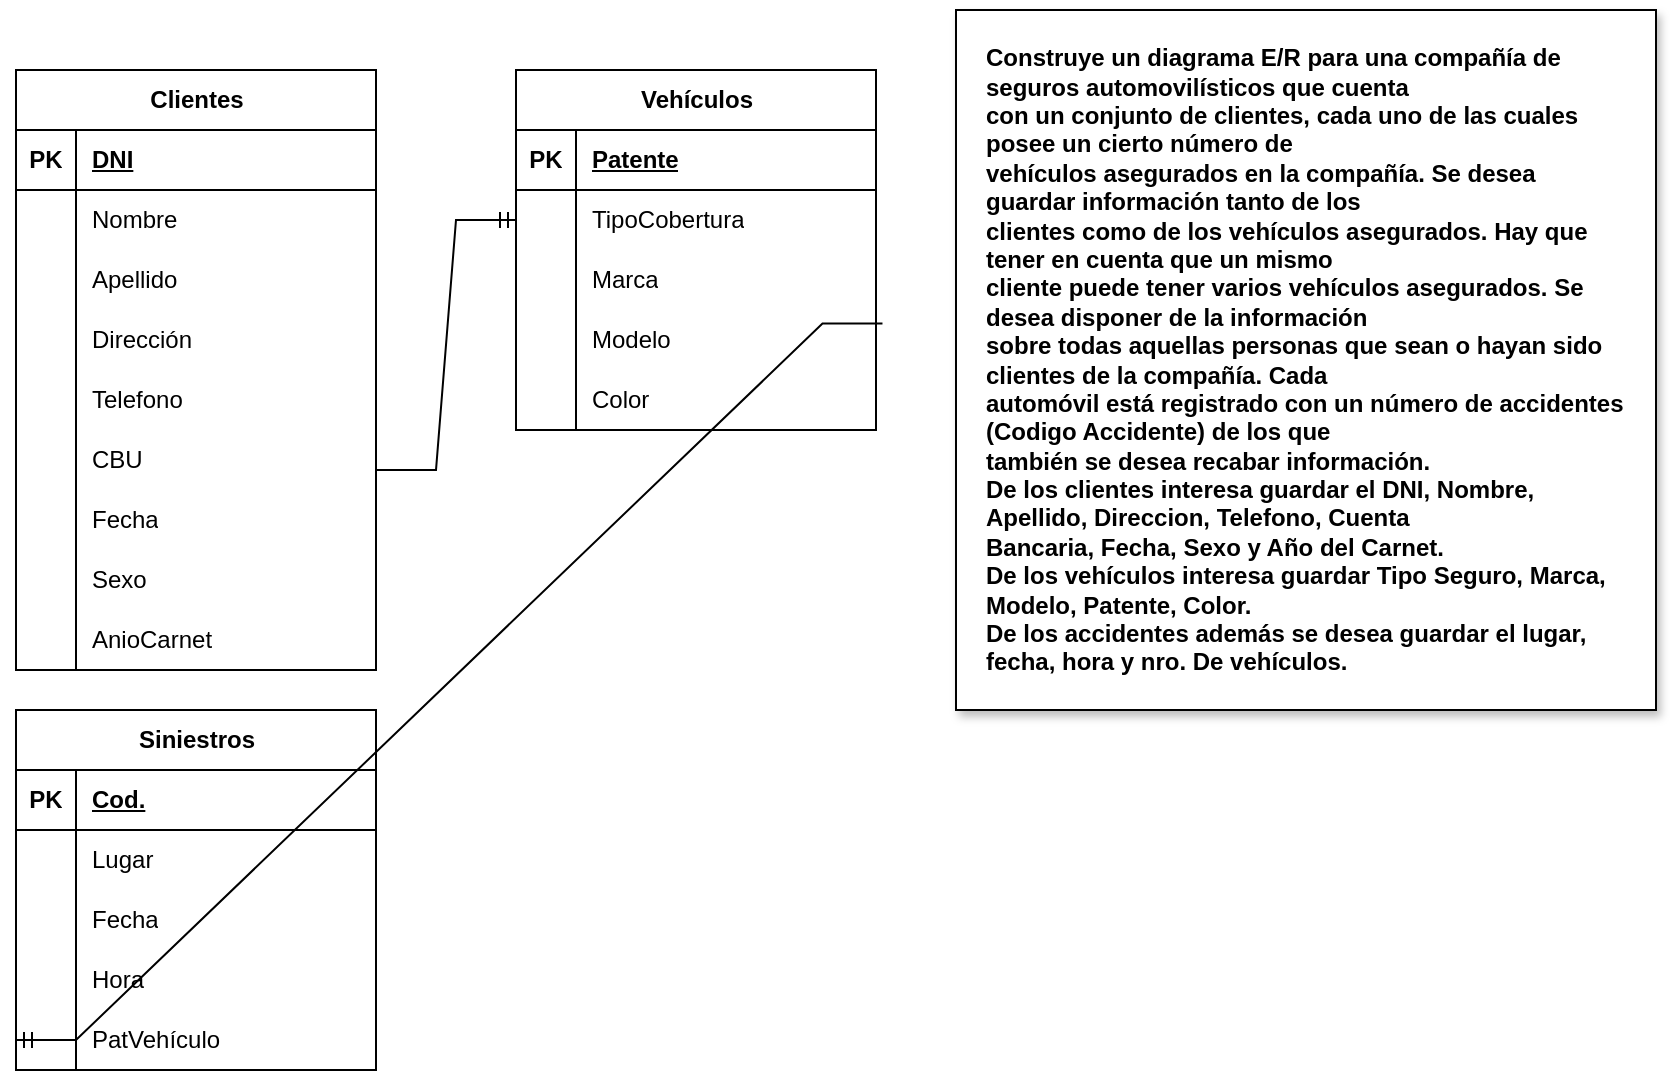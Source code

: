 <mxfile version="24.2.1" type="github">
  <diagram name="Página-1" id="AFvfH_awPlKdSHMfEjrA">
    <mxGraphModel dx="1050" dy="522" grid="1" gridSize="10" guides="1" tooltips="1" connect="1" arrows="1" fold="1" page="1" pageScale="1" pageWidth="850" pageHeight="1100" math="0" shadow="0">
      <root>
        <mxCell id="0" />
        <mxCell id="1" parent="0" />
        <mxCell id="-sJQpEUkjAd0nVUXK8EC-2" value="Construye un diagrama E/R para una compañía de seguros automovilísticos que cuenta&lt;br style=&quot;padding: 0px; margin: 0px;&quot;&gt;con un conjunto de clientes, cada uno de las cuales posee un cierto número de&lt;br style=&quot;padding: 0px; margin: 0px;&quot;&gt;vehículos asegurados en la compañía. Se desea guardar información tanto de los&lt;br style=&quot;padding: 0px; margin: 0px;&quot;&gt;clientes como de los vehículos asegurados. Hay que tener en cuenta que un mismo&lt;br style=&quot;padding: 0px; margin: 0px;&quot;&gt;cliente puede tener varios vehículos asegurados. Se desea disponer de la información&lt;br style=&quot;padding: 0px; margin: 0px;&quot;&gt;sobre todas aquellas personas que sean o hayan sido clientes de la compañía. Cada&lt;br style=&quot;padding: 0px; margin: 0px;&quot;&gt;automóvil está registrado con un número de accidentes (Codigo Accidente) de los que&lt;br style=&quot;padding: 0px; margin: 0px;&quot;&gt;también se desea recabar información.&lt;br style=&quot;padding: 0px; margin: 0px;&quot;&gt;De los clientes interesa guardar el DNI, Nombre, Apellido, Direccion, Telefono, Cuenta&lt;br style=&quot;padding: 0px; margin: 0px;&quot;&gt;Bancaria, Fecha, Sexo y Año del Carnet.&lt;br style=&quot;padding: 0px; margin: 0px;&quot;&gt;De los vehículos interesa guardar Tipo Seguro, Marca, Modelo, Patente, Color.&lt;br style=&quot;padding: 0px; margin: 0px;&quot;&gt;De los accidentes además se desea guardar el lugar, fecha, hora y nro. De vehículos." style="text;html=1;align=left;verticalAlign=middle;whiteSpace=wrap;rounded=0;fontFamily=Helvetica;fontSize=12;fontColor=default;fontStyle=1;fillColor=default;strokeColor=default;perimeterSpacing=0;glass=0;shadow=1;spacingTop=0;spacing=15;" vertex="1" parent="1">
          <mxGeometry x="490" y="10" width="350" height="350" as="geometry" />
        </mxCell>
        <mxCell id="-sJQpEUkjAd0nVUXK8EC-16" value="Siniestros" style="shape=table;startSize=30;container=1;collapsible=1;childLayout=tableLayout;fixedRows=1;rowLines=0;fontStyle=1;align=center;resizeLast=1;html=1;" vertex="1" parent="1">
          <mxGeometry x="20" y="360" width="180" height="180" as="geometry" />
        </mxCell>
        <mxCell id="-sJQpEUkjAd0nVUXK8EC-17" value="" style="shape=tableRow;horizontal=0;startSize=0;swimlaneHead=0;swimlaneBody=0;fillColor=none;collapsible=0;dropTarget=0;points=[[0,0.5],[1,0.5]];portConstraint=eastwest;top=0;left=0;right=0;bottom=1;" vertex="1" parent="-sJQpEUkjAd0nVUXK8EC-16">
          <mxGeometry y="30" width="180" height="30" as="geometry" />
        </mxCell>
        <mxCell id="-sJQpEUkjAd0nVUXK8EC-18" value="PK" style="shape=partialRectangle;connectable=0;fillColor=none;top=0;left=0;bottom=0;right=0;fontStyle=1;overflow=hidden;whiteSpace=wrap;html=1;" vertex="1" parent="-sJQpEUkjAd0nVUXK8EC-17">
          <mxGeometry width="30" height="30" as="geometry">
            <mxRectangle width="30" height="30" as="alternateBounds" />
          </mxGeometry>
        </mxCell>
        <mxCell id="-sJQpEUkjAd0nVUXK8EC-19" value="Cod." style="shape=partialRectangle;connectable=0;fillColor=none;top=0;left=0;bottom=0;right=0;align=left;spacingLeft=6;fontStyle=5;overflow=hidden;whiteSpace=wrap;html=1;" vertex="1" parent="-sJQpEUkjAd0nVUXK8EC-17">
          <mxGeometry x="30" width="150" height="30" as="geometry">
            <mxRectangle width="150" height="30" as="alternateBounds" />
          </mxGeometry>
        </mxCell>
        <mxCell id="-sJQpEUkjAd0nVUXK8EC-20" value="" style="shape=tableRow;horizontal=0;startSize=0;swimlaneHead=0;swimlaneBody=0;fillColor=none;collapsible=0;dropTarget=0;points=[[0,0.5],[1,0.5]];portConstraint=eastwest;top=0;left=0;right=0;bottom=0;" vertex="1" parent="-sJQpEUkjAd0nVUXK8EC-16">
          <mxGeometry y="60" width="180" height="30" as="geometry" />
        </mxCell>
        <mxCell id="-sJQpEUkjAd0nVUXK8EC-21" value="" style="shape=partialRectangle;connectable=0;fillColor=none;top=0;left=0;bottom=0;right=0;editable=1;overflow=hidden;whiteSpace=wrap;html=1;" vertex="1" parent="-sJQpEUkjAd0nVUXK8EC-20">
          <mxGeometry width="30" height="30" as="geometry">
            <mxRectangle width="30" height="30" as="alternateBounds" />
          </mxGeometry>
        </mxCell>
        <mxCell id="-sJQpEUkjAd0nVUXK8EC-22" value="Lugar" style="shape=partialRectangle;connectable=0;fillColor=none;top=0;left=0;bottom=0;right=0;align=left;spacingLeft=6;overflow=hidden;whiteSpace=wrap;html=1;" vertex="1" parent="-sJQpEUkjAd0nVUXK8EC-20">
          <mxGeometry x="30" width="150" height="30" as="geometry">
            <mxRectangle width="150" height="30" as="alternateBounds" />
          </mxGeometry>
        </mxCell>
        <mxCell id="-sJQpEUkjAd0nVUXK8EC-23" value="" style="shape=tableRow;horizontal=0;startSize=0;swimlaneHead=0;swimlaneBody=0;fillColor=none;collapsible=0;dropTarget=0;points=[[0,0.5],[1,0.5]];portConstraint=eastwest;top=0;left=0;right=0;bottom=0;" vertex="1" parent="-sJQpEUkjAd0nVUXK8EC-16">
          <mxGeometry y="90" width="180" height="30" as="geometry" />
        </mxCell>
        <mxCell id="-sJQpEUkjAd0nVUXK8EC-24" value="" style="shape=partialRectangle;connectable=0;fillColor=none;top=0;left=0;bottom=0;right=0;editable=1;overflow=hidden;whiteSpace=wrap;html=1;" vertex="1" parent="-sJQpEUkjAd0nVUXK8EC-23">
          <mxGeometry width="30" height="30" as="geometry">
            <mxRectangle width="30" height="30" as="alternateBounds" />
          </mxGeometry>
        </mxCell>
        <mxCell id="-sJQpEUkjAd0nVUXK8EC-25" value="Fecha" style="shape=partialRectangle;connectable=0;fillColor=none;top=0;left=0;bottom=0;right=0;align=left;spacingLeft=6;overflow=hidden;whiteSpace=wrap;html=1;" vertex="1" parent="-sJQpEUkjAd0nVUXK8EC-23">
          <mxGeometry x="30" width="150" height="30" as="geometry">
            <mxRectangle width="150" height="30" as="alternateBounds" />
          </mxGeometry>
        </mxCell>
        <mxCell id="-sJQpEUkjAd0nVUXK8EC-26" value="" style="shape=tableRow;horizontal=0;startSize=0;swimlaneHead=0;swimlaneBody=0;fillColor=none;collapsible=0;dropTarget=0;points=[[0,0.5],[1,0.5]];portConstraint=eastwest;top=0;left=0;right=0;bottom=0;" vertex="1" parent="-sJQpEUkjAd0nVUXK8EC-16">
          <mxGeometry y="120" width="180" height="30" as="geometry" />
        </mxCell>
        <mxCell id="-sJQpEUkjAd0nVUXK8EC-27" value="" style="shape=partialRectangle;connectable=0;fillColor=none;top=0;left=0;bottom=0;right=0;editable=1;overflow=hidden;whiteSpace=wrap;html=1;" vertex="1" parent="-sJQpEUkjAd0nVUXK8EC-26">
          <mxGeometry width="30" height="30" as="geometry">
            <mxRectangle width="30" height="30" as="alternateBounds" />
          </mxGeometry>
        </mxCell>
        <mxCell id="-sJQpEUkjAd0nVUXK8EC-28" value="Hora" style="shape=partialRectangle;connectable=0;fillColor=none;top=0;left=0;bottom=0;right=0;align=left;spacingLeft=6;overflow=hidden;whiteSpace=wrap;html=1;" vertex="1" parent="-sJQpEUkjAd0nVUXK8EC-26">
          <mxGeometry x="30" width="150" height="30" as="geometry">
            <mxRectangle width="150" height="30" as="alternateBounds" />
          </mxGeometry>
        </mxCell>
        <mxCell id="-sJQpEUkjAd0nVUXK8EC-79" style="shape=tableRow;horizontal=0;startSize=0;swimlaneHead=0;swimlaneBody=0;fillColor=none;collapsible=0;dropTarget=0;points=[[0,0.5],[1,0.5]];portConstraint=eastwest;top=0;left=0;right=0;bottom=0;" vertex="1" parent="-sJQpEUkjAd0nVUXK8EC-16">
          <mxGeometry y="150" width="180" height="30" as="geometry" />
        </mxCell>
        <mxCell id="-sJQpEUkjAd0nVUXK8EC-80" style="shape=partialRectangle;connectable=0;fillColor=none;top=0;left=0;bottom=0;right=0;editable=1;overflow=hidden;whiteSpace=wrap;html=1;" vertex="1" parent="-sJQpEUkjAd0nVUXK8EC-79">
          <mxGeometry width="30" height="30" as="geometry">
            <mxRectangle width="30" height="30" as="alternateBounds" />
          </mxGeometry>
        </mxCell>
        <mxCell id="-sJQpEUkjAd0nVUXK8EC-81" value="PatVehículo" style="shape=partialRectangle;connectable=0;fillColor=none;top=0;left=0;bottom=0;right=0;align=left;spacingLeft=6;overflow=hidden;whiteSpace=wrap;html=1;" vertex="1" parent="-sJQpEUkjAd0nVUXK8EC-79">
          <mxGeometry x="30" width="150" height="30" as="geometry">
            <mxRectangle width="150" height="30" as="alternateBounds" />
          </mxGeometry>
        </mxCell>
        <mxCell id="-sJQpEUkjAd0nVUXK8EC-29" value="Vehículos" style="shape=table;startSize=30;container=1;collapsible=1;childLayout=tableLayout;fixedRows=1;rowLines=0;fontStyle=1;align=center;resizeLast=1;html=1;" vertex="1" parent="1">
          <mxGeometry x="270" y="40" width="180" height="180" as="geometry" />
        </mxCell>
        <mxCell id="-sJQpEUkjAd0nVUXK8EC-30" value="" style="shape=tableRow;horizontal=0;startSize=0;swimlaneHead=0;swimlaneBody=0;fillColor=none;collapsible=0;dropTarget=0;points=[[0,0.5],[1,0.5]];portConstraint=eastwest;top=0;left=0;right=0;bottom=1;" vertex="1" parent="-sJQpEUkjAd0nVUXK8EC-29">
          <mxGeometry y="30" width="180" height="30" as="geometry" />
        </mxCell>
        <mxCell id="-sJQpEUkjAd0nVUXK8EC-31" value="PK" style="shape=partialRectangle;connectable=0;fillColor=none;top=0;left=0;bottom=0;right=0;fontStyle=1;overflow=hidden;whiteSpace=wrap;html=1;" vertex="1" parent="-sJQpEUkjAd0nVUXK8EC-30">
          <mxGeometry width="30" height="30" as="geometry">
            <mxRectangle width="30" height="30" as="alternateBounds" />
          </mxGeometry>
        </mxCell>
        <mxCell id="-sJQpEUkjAd0nVUXK8EC-32" value="Patente" style="shape=partialRectangle;connectable=0;fillColor=none;top=0;left=0;bottom=0;right=0;align=left;spacingLeft=6;fontStyle=5;overflow=hidden;whiteSpace=wrap;html=1;" vertex="1" parent="-sJQpEUkjAd0nVUXK8EC-30">
          <mxGeometry x="30" width="150" height="30" as="geometry">
            <mxRectangle width="150" height="30" as="alternateBounds" />
          </mxGeometry>
        </mxCell>
        <mxCell id="-sJQpEUkjAd0nVUXK8EC-33" value="" style="shape=tableRow;horizontal=0;startSize=0;swimlaneHead=0;swimlaneBody=0;fillColor=none;collapsible=0;dropTarget=0;points=[[0,0.5],[1,0.5]];portConstraint=eastwest;top=0;left=0;right=0;bottom=0;" vertex="1" parent="-sJQpEUkjAd0nVUXK8EC-29">
          <mxGeometry y="60" width="180" height="30" as="geometry" />
        </mxCell>
        <mxCell id="-sJQpEUkjAd0nVUXK8EC-34" value="" style="shape=partialRectangle;connectable=0;fillColor=none;top=0;left=0;bottom=0;right=0;editable=1;overflow=hidden;whiteSpace=wrap;html=1;" vertex="1" parent="-sJQpEUkjAd0nVUXK8EC-33">
          <mxGeometry width="30" height="30" as="geometry">
            <mxRectangle width="30" height="30" as="alternateBounds" />
          </mxGeometry>
        </mxCell>
        <mxCell id="-sJQpEUkjAd0nVUXK8EC-35" value="TipoCobertura" style="shape=partialRectangle;connectable=0;fillColor=none;top=0;left=0;bottom=0;right=0;align=left;spacingLeft=6;overflow=hidden;whiteSpace=wrap;html=1;" vertex="1" parent="-sJQpEUkjAd0nVUXK8EC-33">
          <mxGeometry x="30" width="150" height="30" as="geometry">
            <mxRectangle width="150" height="30" as="alternateBounds" />
          </mxGeometry>
        </mxCell>
        <mxCell id="-sJQpEUkjAd0nVUXK8EC-36" value="" style="shape=tableRow;horizontal=0;startSize=0;swimlaneHead=0;swimlaneBody=0;fillColor=none;collapsible=0;dropTarget=0;points=[[0,0.5],[1,0.5]];portConstraint=eastwest;top=0;left=0;right=0;bottom=0;" vertex="1" parent="-sJQpEUkjAd0nVUXK8EC-29">
          <mxGeometry y="90" width="180" height="30" as="geometry" />
        </mxCell>
        <mxCell id="-sJQpEUkjAd0nVUXK8EC-37" value="" style="shape=partialRectangle;connectable=0;fillColor=none;top=0;left=0;bottom=0;right=0;editable=1;overflow=hidden;whiteSpace=wrap;html=1;" vertex="1" parent="-sJQpEUkjAd0nVUXK8EC-36">
          <mxGeometry width="30" height="30" as="geometry">
            <mxRectangle width="30" height="30" as="alternateBounds" />
          </mxGeometry>
        </mxCell>
        <mxCell id="-sJQpEUkjAd0nVUXK8EC-38" value="Marca" style="shape=partialRectangle;connectable=0;fillColor=none;top=0;left=0;bottom=0;right=0;align=left;spacingLeft=6;overflow=hidden;whiteSpace=wrap;html=1;" vertex="1" parent="-sJQpEUkjAd0nVUXK8EC-36">
          <mxGeometry x="30" width="150" height="30" as="geometry">
            <mxRectangle width="150" height="30" as="alternateBounds" />
          </mxGeometry>
        </mxCell>
        <mxCell id="-sJQpEUkjAd0nVUXK8EC-39" value="" style="shape=tableRow;horizontal=0;startSize=0;swimlaneHead=0;swimlaneBody=0;fillColor=none;collapsible=0;dropTarget=0;points=[[0,0.5],[1,0.5]];portConstraint=eastwest;top=0;left=0;right=0;bottom=0;" vertex="1" parent="-sJQpEUkjAd0nVUXK8EC-29">
          <mxGeometry y="120" width="180" height="30" as="geometry" />
        </mxCell>
        <mxCell id="-sJQpEUkjAd0nVUXK8EC-40" value="" style="shape=partialRectangle;connectable=0;fillColor=none;top=0;left=0;bottom=0;right=0;editable=1;overflow=hidden;whiteSpace=wrap;html=1;" vertex="1" parent="-sJQpEUkjAd0nVUXK8EC-39">
          <mxGeometry width="30" height="30" as="geometry">
            <mxRectangle width="30" height="30" as="alternateBounds" />
          </mxGeometry>
        </mxCell>
        <mxCell id="-sJQpEUkjAd0nVUXK8EC-41" value="Modelo" style="shape=partialRectangle;connectable=0;fillColor=none;top=0;left=0;bottom=0;right=0;align=left;spacingLeft=6;overflow=hidden;whiteSpace=wrap;html=1;" vertex="1" parent="-sJQpEUkjAd0nVUXK8EC-39">
          <mxGeometry x="30" width="150" height="30" as="geometry">
            <mxRectangle width="150" height="30" as="alternateBounds" />
          </mxGeometry>
        </mxCell>
        <mxCell id="-sJQpEUkjAd0nVUXK8EC-70" style="shape=tableRow;horizontal=0;startSize=0;swimlaneHead=0;swimlaneBody=0;fillColor=none;collapsible=0;dropTarget=0;points=[[0,0.5],[1,0.5]];portConstraint=eastwest;top=0;left=0;right=0;bottom=0;" vertex="1" parent="-sJQpEUkjAd0nVUXK8EC-29">
          <mxGeometry y="150" width="180" height="30" as="geometry" />
        </mxCell>
        <mxCell id="-sJQpEUkjAd0nVUXK8EC-71" style="shape=partialRectangle;connectable=0;fillColor=none;top=0;left=0;bottom=0;right=0;editable=1;overflow=hidden;whiteSpace=wrap;html=1;" vertex="1" parent="-sJQpEUkjAd0nVUXK8EC-70">
          <mxGeometry width="30" height="30" as="geometry">
            <mxRectangle width="30" height="30" as="alternateBounds" />
          </mxGeometry>
        </mxCell>
        <mxCell id="-sJQpEUkjAd0nVUXK8EC-72" value="Color" style="shape=partialRectangle;connectable=0;fillColor=none;top=0;left=0;bottom=0;right=0;align=left;spacingLeft=6;overflow=hidden;whiteSpace=wrap;html=1;" vertex="1" parent="-sJQpEUkjAd0nVUXK8EC-70">
          <mxGeometry x="30" width="150" height="30" as="geometry">
            <mxRectangle width="150" height="30" as="alternateBounds" />
          </mxGeometry>
        </mxCell>
        <mxCell id="-sJQpEUkjAd0nVUXK8EC-42" value="Clientes" style="shape=table;startSize=30;container=1;collapsible=1;childLayout=tableLayout;fixedRows=1;rowLines=0;fontStyle=1;align=center;resizeLast=1;html=1;" vertex="1" parent="1">
          <mxGeometry x="20" y="40" width="180" height="300" as="geometry" />
        </mxCell>
        <mxCell id="-sJQpEUkjAd0nVUXK8EC-43" value="" style="shape=tableRow;horizontal=0;startSize=0;swimlaneHead=0;swimlaneBody=0;fillColor=none;collapsible=0;dropTarget=0;points=[[0,0.5],[1,0.5]];portConstraint=eastwest;top=0;left=0;right=0;bottom=1;" vertex="1" parent="-sJQpEUkjAd0nVUXK8EC-42">
          <mxGeometry y="30" width="180" height="30" as="geometry" />
        </mxCell>
        <mxCell id="-sJQpEUkjAd0nVUXK8EC-44" value="PK" style="shape=partialRectangle;connectable=0;fillColor=none;top=0;left=0;bottom=0;right=0;fontStyle=1;overflow=hidden;whiteSpace=wrap;html=1;" vertex="1" parent="-sJQpEUkjAd0nVUXK8EC-43">
          <mxGeometry width="30" height="30" as="geometry">
            <mxRectangle width="30" height="30" as="alternateBounds" />
          </mxGeometry>
        </mxCell>
        <mxCell id="-sJQpEUkjAd0nVUXK8EC-45" value="DNI" style="shape=partialRectangle;connectable=0;fillColor=none;top=0;left=0;bottom=0;right=0;align=left;spacingLeft=6;fontStyle=5;overflow=hidden;whiteSpace=wrap;html=1;" vertex="1" parent="-sJQpEUkjAd0nVUXK8EC-43">
          <mxGeometry x="30" width="150" height="30" as="geometry">
            <mxRectangle width="150" height="30" as="alternateBounds" />
          </mxGeometry>
        </mxCell>
        <mxCell id="-sJQpEUkjAd0nVUXK8EC-46" value="" style="shape=tableRow;horizontal=0;startSize=0;swimlaneHead=0;swimlaneBody=0;fillColor=none;collapsible=0;dropTarget=0;points=[[0,0.5],[1,0.5]];portConstraint=eastwest;top=0;left=0;right=0;bottom=0;" vertex="1" parent="-sJQpEUkjAd0nVUXK8EC-42">
          <mxGeometry y="60" width="180" height="30" as="geometry" />
        </mxCell>
        <mxCell id="-sJQpEUkjAd0nVUXK8EC-47" value="" style="shape=partialRectangle;connectable=0;fillColor=none;top=0;left=0;bottom=0;right=0;editable=1;overflow=hidden;whiteSpace=wrap;html=1;" vertex="1" parent="-sJQpEUkjAd0nVUXK8EC-46">
          <mxGeometry width="30" height="30" as="geometry">
            <mxRectangle width="30" height="30" as="alternateBounds" />
          </mxGeometry>
        </mxCell>
        <mxCell id="-sJQpEUkjAd0nVUXK8EC-48" value="Nombre" style="shape=partialRectangle;connectable=0;fillColor=none;top=0;left=0;bottom=0;right=0;align=left;spacingLeft=6;overflow=hidden;whiteSpace=wrap;html=1;" vertex="1" parent="-sJQpEUkjAd0nVUXK8EC-46">
          <mxGeometry x="30" width="150" height="30" as="geometry">
            <mxRectangle width="150" height="30" as="alternateBounds" />
          </mxGeometry>
        </mxCell>
        <mxCell id="-sJQpEUkjAd0nVUXK8EC-49" value="" style="shape=tableRow;horizontal=0;startSize=0;swimlaneHead=0;swimlaneBody=0;fillColor=none;collapsible=0;dropTarget=0;points=[[0,0.5],[1,0.5]];portConstraint=eastwest;top=0;left=0;right=0;bottom=0;" vertex="1" parent="-sJQpEUkjAd0nVUXK8EC-42">
          <mxGeometry y="90" width="180" height="30" as="geometry" />
        </mxCell>
        <mxCell id="-sJQpEUkjAd0nVUXK8EC-50" value="" style="shape=partialRectangle;connectable=0;fillColor=none;top=0;left=0;bottom=0;right=0;editable=1;overflow=hidden;whiteSpace=wrap;html=1;" vertex="1" parent="-sJQpEUkjAd0nVUXK8EC-49">
          <mxGeometry width="30" height="30" as="geometry">
            <mxRectangle width="30" height="30" as="alternateBounds" />
          </mxGeometry>
        </mxCell>
        <mxCell id="-sJQpEUkjAd0nVUXK8EC-51" value="Apellido" style="shape=partialRectangle;connectable=0;fillColor=none;top=0;left=0;bottom=0;right=0;align=left;spacingLeft=6;overflow=hidden;whiteSpace=wrap;html=1;" vertex="1" parent="-sJQpEUkjAd0nVUXK8EC-49">
          <mxGeometry x="30" width="150" height="30" as="geometry">
            <mxRectangle width="150" height="30" as="alternateBounds" />
          </mxGeometry>
        </mxCell>
        <mxCell id="-sJQpEUkjAd0nVUXK8EC-52" value="" style="shape=tableRow;horizontal=0;startSize=0;swimlaneHead=0;swimlaneBody=0;fillColor=none;collapsible=0;dropTarget=0;points=[[0,0.5],[1,0.5]];portConstraint=eastwest;top=0;left=0;right=0;bottom=0;" vertex="1" parent="-sJQpEUkjAd0nVUXK8EC-42">
          <mxGeometry y="120" width="180" height="30" as="geometry" />
        </mxCell>
        <mxCell id="-sJQpEUkjAd0nVUXK8EC-53" value="" style="shape=partialRectangle;connectable=0;fillColor=none;top=0;left=0;bottom=0;right=0;editable=1;overflow=hidden;whiteSpace=wrap;html=1;" vertex="1" parent="-sJQpEUkjAd0nVUXK8EC-52">
          <mxGeometry width="30" height="30" as="geometry">
            <mxRectangle width="30" height="30" as="alternateBounds" />
          </mxGeometry>
        </mxCell>
        <mxCell id="-sJQpEUkjAd0nVUXK8EC-54" value="Dirección" style="shape=partialRectangle;connectable=0;fillColor=none;top=0;left=0;bottom=0;right=0;align=left;spacingLeft=6;overflow=hidden;whiteSpace=wrap;html=1;" vertex="1" parent="-sJQpEUkjAd0nVUXK8EC-52">
          <mxGeometry x="30" width="150" height="30" as="geometry">
            <mxRectangle width="150" height="30" as="alternateBounds" />
          </mxGeometry>
        </mxCell>
        <mxCell id="-sJQpEUkjAd0nVUXK8EC-55" style="shape=tableRow;horizontal=0;startSize=0;swimlaneHead=0;swimlaneBody=0;fillColor=none;collapsible=0;dropTarget=0;points=[[0,0.5],[1,0.5]];portConstraint=eastwest;top=0;left=0;right=0;bottom=0;" vertex="1" parent="-sJQpEUkjAd0nVUXK8EC-42">
          <mxGeometry y="150" width="180" height="30" as="geometry" />
        </mxCell>
        <mxCell id="-sJQpEUkjAd0nVUXK8EC-56" style="shape=partialRectangle;connectable=0;fillColor=none;top=0;left=0;bottom=0;right=0;editable=1;overflow=hidden;whiteSpace=wrap;html=1;" vertex="1" parent="-sJQpEUkjAd0nVUXK8EC-55">
          <mxGeometry width="30" height="30" as="geometry">
            <mxRectangle width="30" height="30" as="alternateBounds" />
          </mxGeometry>
        </mxCell>
        <mxCell id="-sJQpEUkjAd0nVUXK8EC-57" value="Telefono" style="shape=partialRectangle;connectable=0;fillColor=none;top=0;left=0;bottom=0;right=0;align=left;spacingLeft=6;overflow=hidden;whiteSpace=wrap;html=1;" vertex="1" parent="-sJQpEUkjAd0nVUXK8EC-55">
          <mxGeometry x="30" width="150" height="30" as="geometry">
            <mxRectangle width="150" height="30" as="alternateBounds" />
          </mxGeometry>
        </mxCell>
        <mxCell id="-sJQpEUkjAd0nVUXK8EC-58" style="shape=tableRow;horizontal=0;startSize=0;swimlaneHead=0;swimlaneBody=0;fillColor=none;collapsible=0;dropTarget=0;points=[[0,0.5],[1,0.5]];portConstraint=eastwest;top=0;left=0;right=0;bottom=0;" vertex="1" parent="-sJQpEUkjAd0nVUXK8EC-42">
          <mxGeometry y="180" width="180" height="30" as="geometry" />
        </mxCell>
        <mxCell id="-sJQpEUkjAd0nVUXK8EC-59" style="shape=partialRectangle;connectable=0;fillColor=none;top=0;left=0;bottom=0;right=0;editable=1;overflow=hidden;whiteSpace=wrap;html=1;" vertex="1" parent="-sJQpEUkjAd0nVUXK8EC-58">
          <mxGeometry width="30" height="30" as="geometry">
            <mxRectangle width="30" height="30" as="alternateBounds" />
          </mxGeometry>
        </mxCell>
        <mxCell id="-sJQpEUkjAd0nVUXK8EC-60" value="CBU" style="shape=partialRectangle;connectable=0;fillColor=none;top=0;left=0;bottom=0;right=0;align=left;spacingLeft=6;overflow=hidden;whiteSpace=wrap;html=1;" vertex="1" parent="-sJQpEUkjAd0nVUXK8EC-58">
          <mxGeometry x="30" width="150" height="30" as="geometry">
            <mxRectangle width="150" height="30" as="alternateBounds" />
          </mxGeometry>
        </mxCell>
        <mxCell id="-sJQpEUkjAd0nVUXK8EC-61" style="shape=tableRow;horizontal=0;startSize=0;swimlaneHead=0;swimlaneBody=0;fillColor=none;collapsible=0;dropTarget=0;points=[[0,0.5],[1,0.5]];portConstraint=eastwest;top=0;left=0;right=0;bottom=0;" vertex="1" parent="-sJQpEUkjAd0nVUXK8EC-42">
          <mxGeometry y="210" width="180" height="30" as="geometry" />
        </mxCell>
        <mxCell id="-sJQpEUkjAd0nVUXK8EC-62" style="shape=partialRectangle;connectable=0;fillColor=none;top=0;left=0;bottom=0;right=0;editable=1;overflow=hidden;whiteSpace=wrap;html=1;" vertex="1" parent="-sJQpEUkjAd0nVUXK8EC-61">
          <mxGeometry width="30" height="30" as="geometry">
            <mxRectangle width="30" height="30" as="alternateBounds" />
          </mxGeometry>
        </mxCell>
        <mxCell id="-sJQpEUkjAd0nVUXK8EC-63" value="Fecha" style="shape=partialRectangle;connectable=0;fillColor=none;top=0;left=0;bottom=0;right=0;align=left;spacingLeft=6;overflow=hidden;whiteSpace=wrap;html=1;" vertex="1" parent="-sJQpEUkjAd0nVUXK8EC-61">
          <mxGeometry x="30" width="150" height="30" as="geometry">
            <mxRectangle width="150" height="30" as="alternateBounds" />
          </mxGeometry>
        </mxCell>
        <mxCell id="-sJQpEUkjAd0nVUXK8EC-64" style="shape=tableRow;horizontal=0;startSize=0;swimlaneHead=0;swimlaneBody=0;fillColor=none;collapsible=0;dropTarget=0;points=[[0,0.5],[1,0.5]];portConstraint=eastwest;top=0;left=0;right=0;bottom=0;" vertex="1" parent="-sJQpEUkjAd0nVUXK8EC-42">
          <mxGeometry y="240" width="180" height="30" as="geometry" />
        </mxCell>
        <mxCell id="-sJQpEUkjAd0nVUXK8EC-65" style="shape=partialRectangle;connectable=0;fillColor=none;top=0;left=0;bottom=0;right=0;editable=1;overflow=hidden;whiteSpace=wrap;html=1;" vertex="1" parent="-sJQpEUkjAd0nVUXK8EC-64">
          <mxGeometry width="30" height="30" as="geometry">
            <mxRectangle width="30" height="30" as="alternateBounds" />
          </mxGeometry>
        </mxCell>
        <mxCell id="-sJQpEUkjAd0nVUXK8EC-66" value="Sexo" style="shape=partialRectangle;connectable=0;fillColor=none;top=0;left=0;bottom=0;right=0;align=left;spacingLeft=6;overflow=hidden;whiteSpace=wrap;html=1;" vertex="1" parent="-sJQpEUkjAd0nVUXK8EC-64">
          <mxGeometry x="30" width="150" height="30" as="geometry">
            <mxRectangle width="150" height="30" as="alternateBounds" />
          </mxGeometry>
        </mxCell>
        <mxCell id="-sJQpEUkjAd0nVUXK8EC-67" style="shape=tableRow;horizontal=0;startSize=0;swimlaneHead=0;swimlaneBody=0;fillColor=none;collapsible=0;dropTarget=0;points=[[0,0.5],[1,0.5]];portConstraint=eastwest;top=0;left=0;right=0;bottom=0;" vertex="1" parent="-sJQpEUkjAd0nVUXK8EC-42">
          <mxGeometry y="270" width="180" height="30" as="geometry" />
        </mxCell>
        <mxCell id="-sJQpEUkjAd0nVUXK8EC-68" style="shape=partialRectangle;connectable=0;fillColor=none;top=0;left=0;bottom=0;right=0;editable=1;overflow=hidden;whiteSpace=wrap;html=1;" vertex="1" parent="-sJQpEUkjAd0nVUXK8EC-67">
          <mxGeometry width="30" height="30" as="geometry">
            <mxRectangle width="30" height="30" as="alternateBounds" />
          </mxGeometry>
        </mxCell>
        <mxCell id="-sJQpEUkjAd0nVUXK8EC-69" value="AnioCarnet" style="shape=partialRectangle;connectable=0;fillColor=none;top=0;left=0;bottom=0;right=0;align=left;spacingLeft=6;overflow=hidden;whiteSpace=wrap;html=1;" vertex="1" parent="-sJQpEUkjAd0nVUXK8EC-67">
          <mxGeometry x="30" width="150" height="30" as="geometry">
            <mxRectangle width="150" height="30" as="alternateBounds" />
          </mxGeometry>
        </mxCell>
        <mxCell id="-sJQpEUkjAd0nVUXK8EC-82" value="" style="edgeStyle=entityRelationEdgeStyle;fontSize=12;html=1;endArrow=ERmandOne;rounded=0;entryX=0;entryY=0.5;entryDx=0;entryDy=0;" edge="1" parent="1" target="-sJQpEUkjAd0nVUXK8EC-33">
          <mxGeometry width="100" height="100" relative="1" as="geometry">
            <mxPoint x="200" y="240" as="sourcePoint" />
            <mxPoint x="300" y="140" as="targetPoint" />
          </mxGeometry>
        </mxCell>
        <mxCell id="-sJQpEUkjAd0nVUXK8EC-83" value="" style="edgeStyle=entityRelationEdgeStyle;fontSize=12;html=1;endArrow=ERmandOne;rounded=0;exitX=1.018;exitY=0.227;exitDx=0;exitDy=0;exitPerimeter=0;entryX=0;entryY=0.5;entryDx=0;entryDy=0;" edge="1" parent="1" source="-sJQpEUkjAd0nVUXK8EC-39" target="-sJQpEUkjAd0nVUXK8EC-79">
          <mxGeometry width="100" height="100" relative="1" as="geometry">
            <mxPoint x="380" y="310" as="sourcePoint" />
            <mxPoint x="10" y="520" as="targetPoint" />
          </mxGeometry>
        </mxCell>
      </root>
    </mxGraphModel>
  </diagram>
</mxfile>
